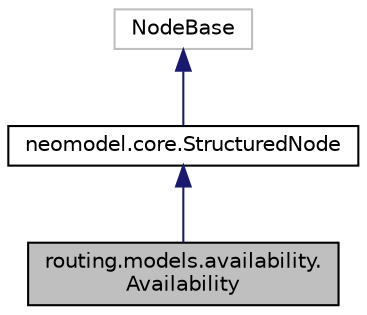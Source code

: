 digraph "routing.models.availability.Availability"
{
 // LATEX_PDF_SIZE
  edge [fontname="Helvetica",fontsize="10",labelfontname="Helvetica",labelfontsize="10"];
  node [fontname="Helvetica",fontsize="10",shape=record];
  Node1 [label="routing.models.availability.\lAvailability",height=0.2,width=0.4,color="black", fillcolor="grey75", style="filled", fontcolor="black",tooltip=" "];
  Node2 -> Node1 [dir="back",color="midnightblue",fontsize="10",style="solid"];
  Node2 [label="neomodel.core.StructuredNode",height=0.2,width=0.4,color="black", fillcolor="white", style="filled",URL="$classneomodel_1_1core_1_1_structured_node.html",tooltip=" "];
  Node3 -> Node2 [dir="back",color="midnightblue",fontsize="10",style="solid"];
  Node3 [label="NodeBase",height=0.2,width=0.4,color="grey75", fillcolor="white", style="filled",tooltip=" "];
}
